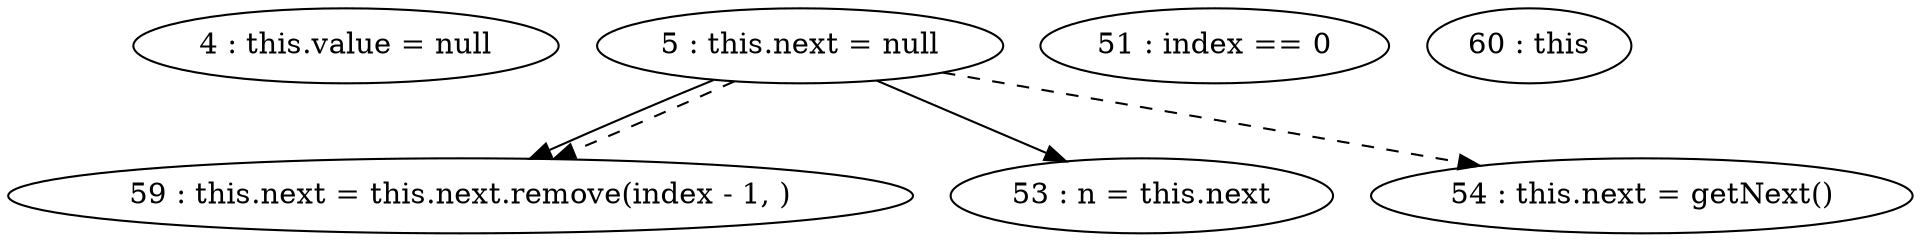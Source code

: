 digraph G {
"4 : this.value = null"
"5 : this.next = null"
"5 : this.next = null" -> "59 : this.next = this.next.remove(index - 1, )"
"5 : this.next = null" -> "53 : n = this.next"
"5 : this.next = null" -> "54 : this.next = getNext()" [style=dashed]
"5 : this.next = null" -> "59 : this.next = this.next.remove(index - 1, )" [style=dashed]
"51 : index == 0"
"53 : n = this.next"
"54 : this.next = getNext()"
"59 : this.next = this.next.remove(index - 1, )"
"60 : this"
}